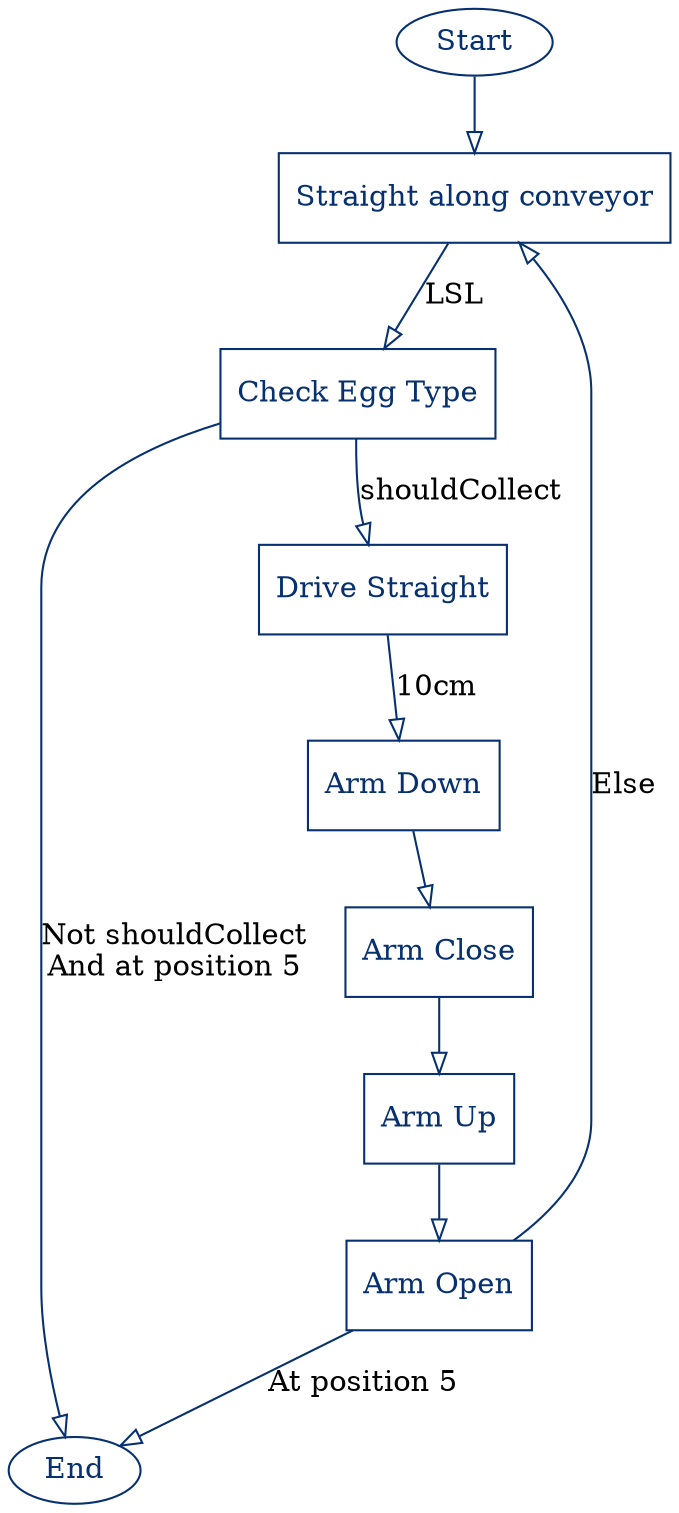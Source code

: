  digraph  RootGraph {
  rank=LR;
  edge [color="#06306F", fillcolor="#FFFFFF"];
  subgraph Flowchart {
      node [color="#06306F", fillcolor="#FFFFFF", fontcolor="#06306F", style=filled];
      "Start" [width="0.590551181102362", height="0.236220472440945", pos="49.6062992125984,505.984251968504", label=Start, shape=ellipse];
      "Straight along conveyor" [width="0.984251968503937", height="0.590551181102362", pos="145.984251968504,505.984251968504", label="Straight along conveyor", shape=box];
      "Check Egg Type" [width="0.984251968503937", height="0.590551181102362", pos="256.535433070866,505.984251968504", label="Check Egg Type", shape=box];
      "Drive Straight" [width="0.984251968503937", height="0.590551181102362", pos="256.535433070866,420.944881889764", label="Drive Straight", shape=box];
      "Arm Down" [width="0.984251968503937", height="0.590551181102362", pos="369.92125984252,420.944881889764", label="Arm Down", shape=box];
      "Arm Close" [width="0.984251968503937", height="0.590551181102362", pos="483.307086614173,420.944881889764", label="Arm Close", shape=box];
      "Arm Up" [width="0.984251968503937", height="0.590551181102362", pos="596.692913385827,420.944881889764", label="Arm Up", shape=box];
      "Arm Open" [width="0.984251968503937", height="0.590551181102362", pos="710.078740157481,420.944881889764", label="Arm Open", shape=box];
      "End" [width="0.590551181102362", height="0.236220472440945", pos="710.078740157481,505.984251968504", label=End, shape=ellipse];
  }
  "Start"->"Straight along conveyor";
  "Straight along conveyor"->"Check Egg Type" [label=LSL];
  "Check Egg Type"->"Drive Straight" [label=shouldCollect];
  "Drive Straight"->"Arm Down" [label="10cm"];
  "Arm Down"->"Arm Close";
  "Arm Close"->"Arm Up";
  "Arm Up"->"Arm Open";
  "Arm Open"->"Straight along conveyor" [label=Else];
  "Arm Open"->"End" [label="At position 5"];
  "Check Egg Type"->"End" [label="Not shouldCollect\nAnd at position 5"];

  {rank=min; Start}
  {rank=max; End}
}
